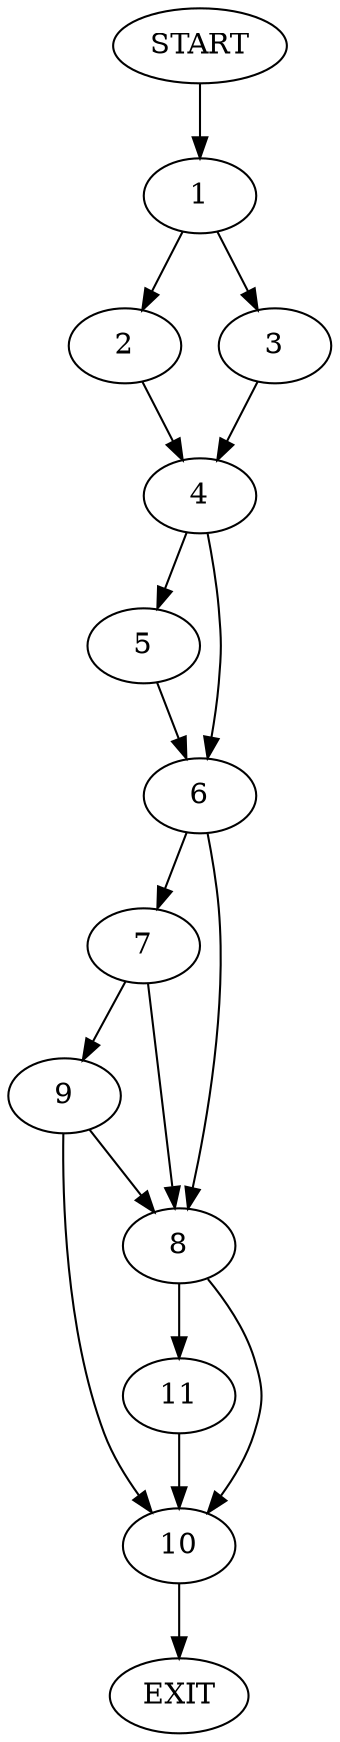 digraph {
0 [label="START"]
12 [label="EXIT"]
0 -> 1
1 -> 2
1 -> 3
2 -> 4
3 -> 4
4 -> 5
4 -> 6
5 -> 6
6 -> 7
6 -> 8
7 -> 9
7 -> 8
8 -> 10
8 -> 11
9 -> 8
9 -> 10
10 -> 12
11 -> 10
}

